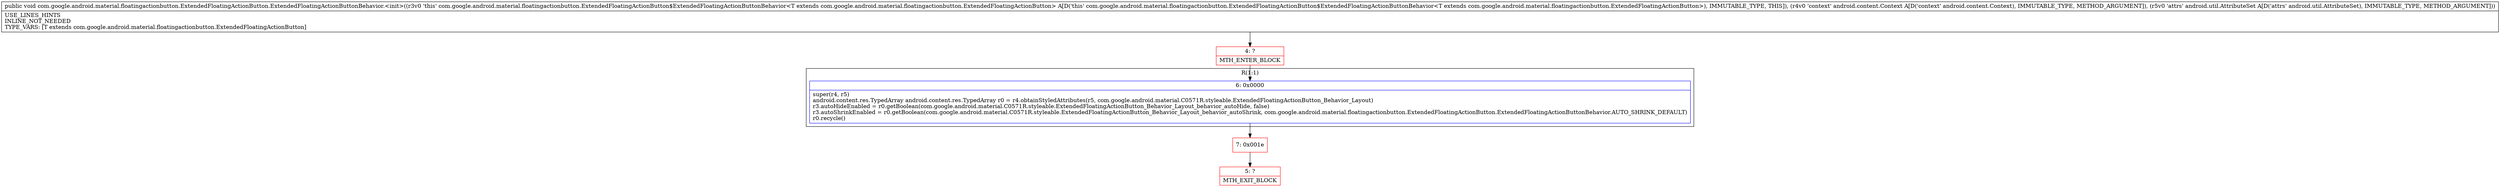 digraph "CFG forcom.google.android.material.floatingactionbutton.ExtendedFloatingActionButton.ExtendedFloatingActionButtonBehavior.\<init\>(Landroid\/content\/Context;Landroid\/util\/AttributeSet;)V" {
subgraph cluster_Region_1551999697 {
label = "R(1:1)";
node [shape=record,color=blue];
Node_6 [shape=record,label="{6\:\ 0x0000|super(r4, r5)\landroid.content.res.TypedArray android.content.res.TypedArray r0 = r4.obtainStyledAttributes(r5, com.google.android.material.C0571R.styleable.ExtendedFloatingActionButton_Behavior_Layout)\lr3.autoHideEnabled = r0.getBoolean(com.google.android.material.C0571R.styleable.ExtendedFloatingActionButton_Behavior_Layout_behavior_autoHide, false)\lr3.autoShrinkEnabled = r0.getBoolean(com.google.android.material.C0571R.styleable.ExtendedFloatingActionButton_Behavior_Layout_behavior_autoShrink, com.google.android.material.floatingactionbutton.ExtendedFloatingActionButton.ExtendedFloatingActionButtonBehavior.AUTO_SHRINK_DEFAULT)\lr0.recycle()\l}"];
}
Node_4 [shape=record,color=red,label="{4\:\ ?|MTH_ENTER_BLOCK\l}"];
Node_7 [shape=record,color=red,label="{7\:\ 0x001e}"];
Node_5 [shape=record,color=red,label="{5\:\ ?|MTH_EXIT_BLOCK\l}"];
MethodNode[shape=record,label="{public void com.google.android.material.floatingactionbutton.ExtendedFloatingActionButton.ExtendedFloatingActionButtonBehavior.\<init\>((r3v0 'this' com.google.android.material.floatingactionbutton.ExtendedFloatingActionButton$ExtendedFloatingActionButtonBehavior\<T extends com.google.android.material.floatingactionbutton.ExtendedFloatingActionButton\> A[D('this' com.google.android.material.floatingactionbutton.ExtendedFloatingActionButton$ExtendedFloatingActionButtonBehavior\<T extends com.google.android.material.floatingactionbutton.ExtendedFloatingActionButton\>), IMMUTABLE_TYPE, THIS]), (r4v0 'context' android.content.Context A[D('context' android.content.Context), IMMUTABLE_TYPE, METHOD_ARGUMENT]), (r5v0 'attrs' android.util.AttributeSet A[D('attrs' android.util.AttributeSet), IMMUTABLE_TYPE, METHOD_ARGUMENT]))  | USE_LINES_HINTS\lINLINE_NOT_NEEDED\lTYPE_VARS: [T extends com.google.android.material.floatingactionbutton.ExtendedFloatingActionButton]\l}"];
MethodNode -> Node_4;Node_6 -> Node_7;
Node_4 -> Node_6;
Node_7 -> Node_5;
}

